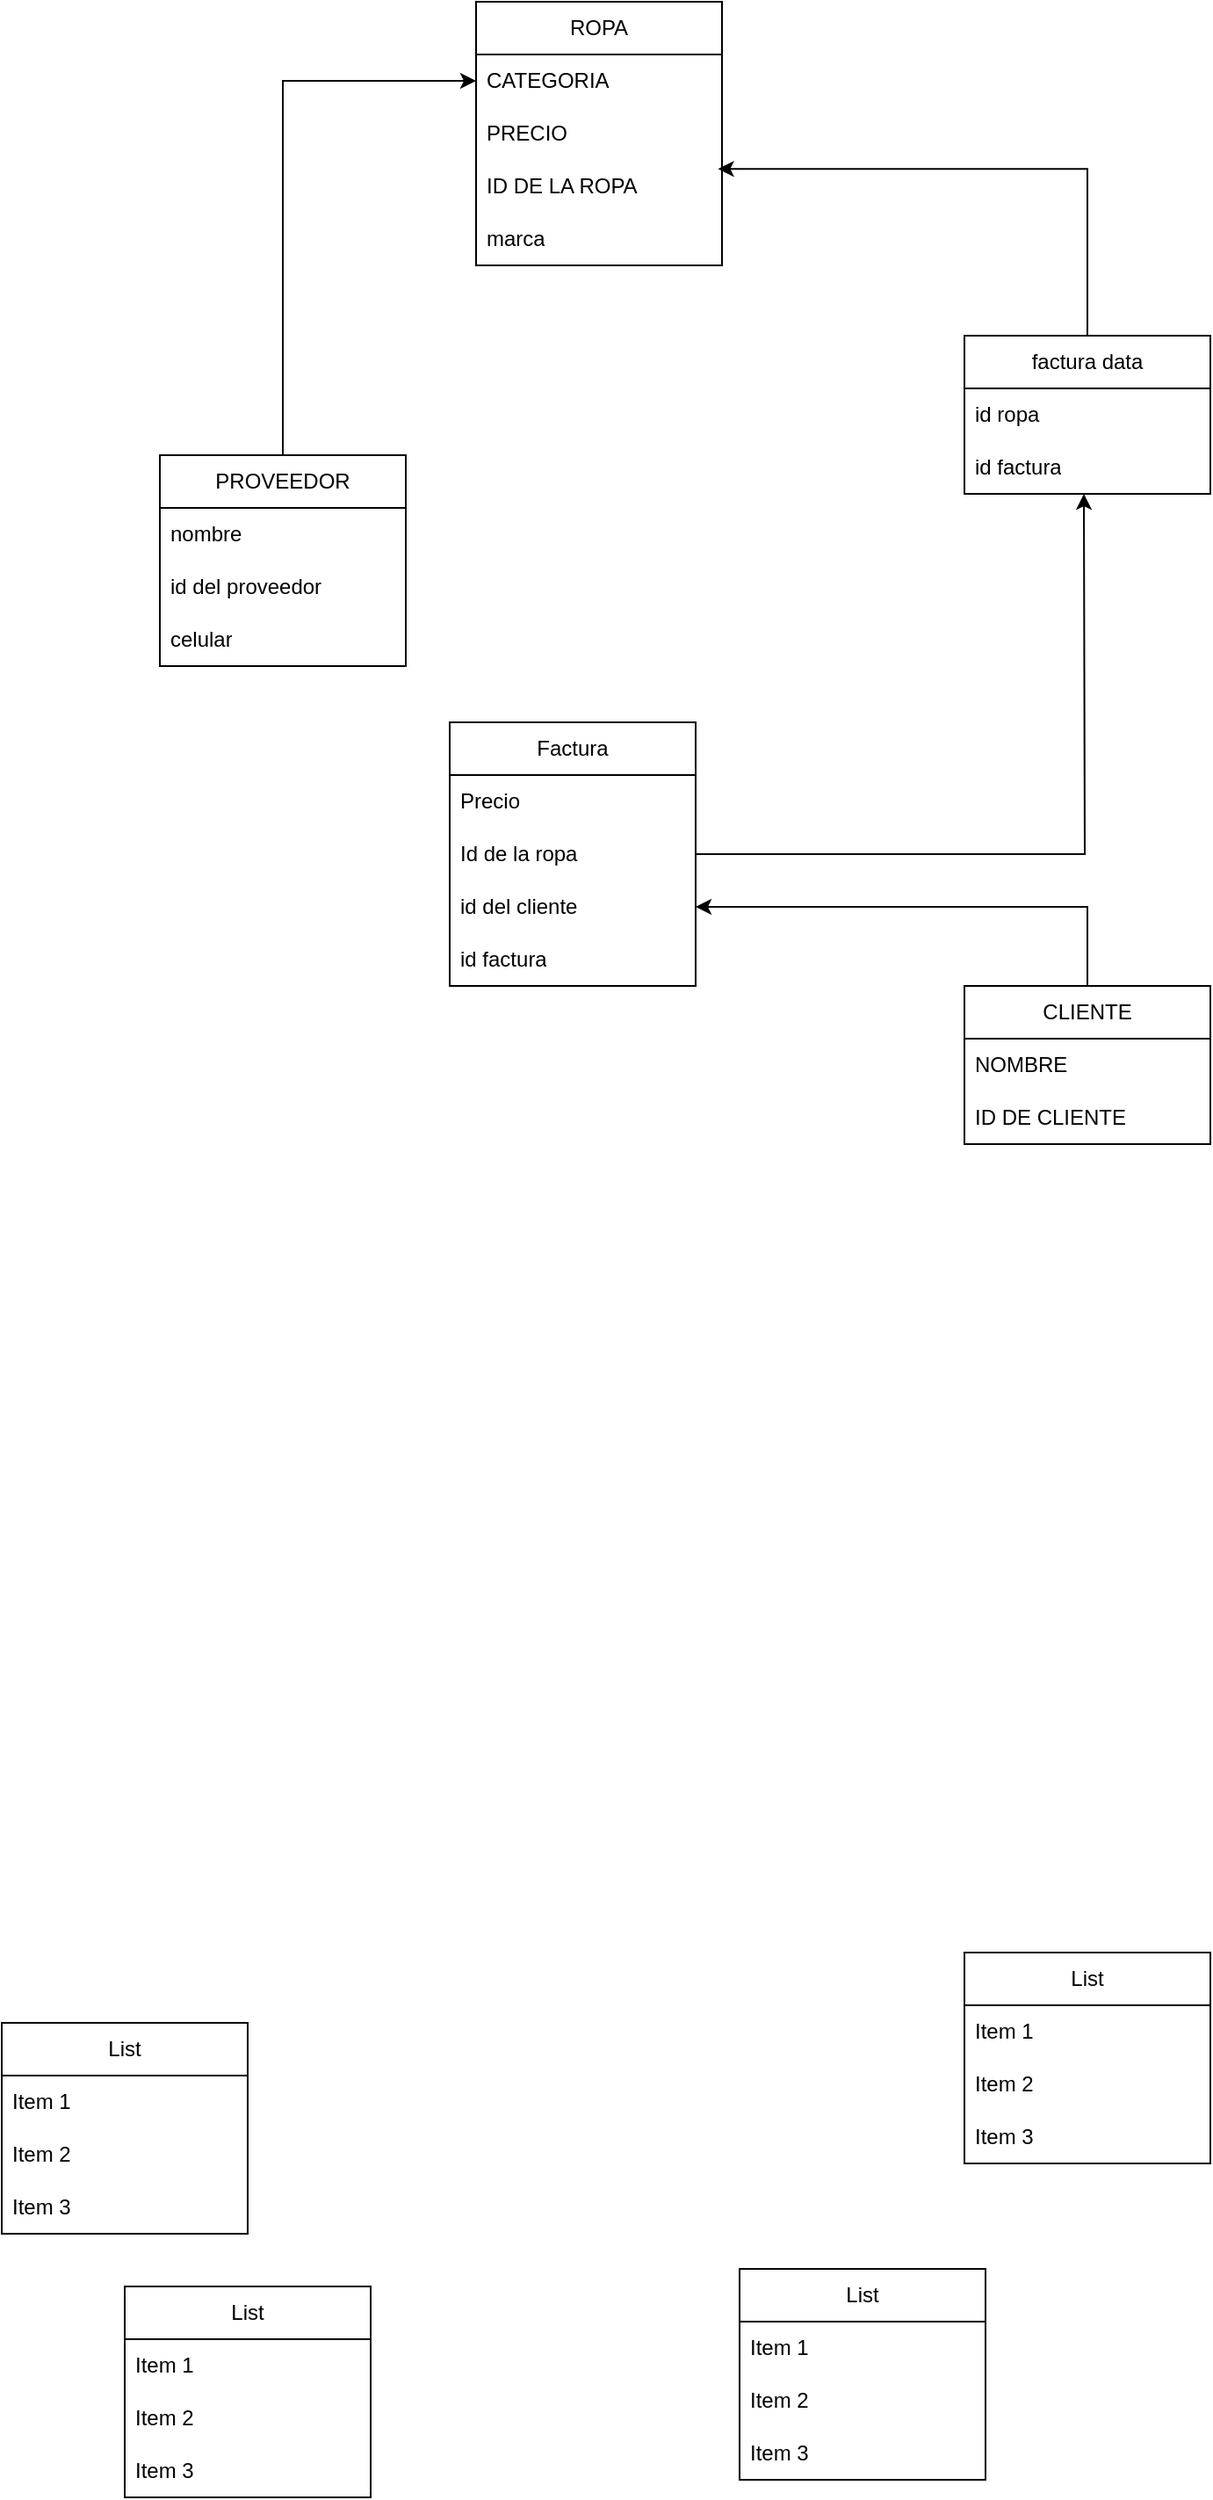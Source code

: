 <mxfile version="24.7.7">
  <diagram name="Página-1" id="-siDh4WeMUqEM1Wni683">
    <mxGraphModel dx="1235" dy="614" grid="1" gridSize="10" guides="1" tooltips="1" connect="1" arrows="1" fold="1" page="1" pageScale="1" pageWidth="850" pageHeight="1100" math="0" shadow="0">
      <root>
        <mxCell id="0" />
        <mxCell id="1" parent="0" />
        <mxCell id="fFDV8EobemNPgo9Erf_Q-2" value="CLIENTE" style="swimlane;fontStyle=0;childLayout=stackLayout;horizontal=1;startSize=30;horizontalStack=0;resizeParent=1;resizeParentMax=0;resizeLast=0;collapsible=1;marginBottom=0;whiteSpace=wrap;html=1;" parent="1" vertex="1">
          <mxGeometry x="648" y="580" width="140" height="90" as="geometry" />
        </mxCell>
        <mxCell id="fFDV8EobemNPgo9Erf_Q-3" value="NOMBRE" style="text;strokeColor=none;fillColor=none;align=left;verticalAlign=middle;spacingLeft=4;spacingRight=4;overflow=hidden;points=[[0,0.5],[1,0.5]];portConstraint=eastwest;rotatable=0;whiteSpace=wrap;html=1;" parent="fFDV8EobemNPgo9Erf_Q-2" vertex="1">
          <mxGeometry y="30" width="140" height="30" as="geometry" />
        </mxCell>
        <mxCell id="fFDV8EobemNPgo9Erf_Q-4" value="ID DE CLIENTE" style="text;strokeColor=none;fillColor=none;align=left;verticalAlign=middle;spacingLeft=4;spacingRight=4;overflow=hidden;points=[[0,0.5],[1,0.5]];portConstraint=eastwest;rotatable=0;whiteSpace=wrap;html=1;" parent="fFDV8EobemNPgo9Erf_Q-2" vertex="1">
          <mxGeometry y="60" width="140" height="30" as="geometry" />
        </mxCell>
        <mxCell id="fFDV8EobemNPgo9Erf_Q-11" value="ROPA" style="swimlane;fontStyle=0;childLayout=stackLayout;horizontal=1;startSize=30;horizontalStack=0;resizeParent=1;resizeParentMax=0;resizeLast=0;collapsible=1;marginBottom=0;whiteSpace=wrap;html=1;" parent="1" vertex="1">
          <mxGeometry x="370" y="20" width="140" height="150" as="geometry" />
        </mxCell>
        <mxCell id="fFDV8EobemNPgo9Erf_Q-12" value="CATEGORIA" style="text;strokeColor=none;fillColor=none;align=left;verticalAlign=middle;spacingLeft=4;spacingRight=4;overflow=hidden;points=[[0,0.5],[1,0.5]];portConstraint=eastwest;rotatable=0;whiteSpace=wrap;html=1;" parent="fFDV8EobemNPgo9Erf_Q-11" vertex="1">
          <mxGeometry y="30" width="140" height="30" as="geometry" />
        </mxCell>
        <mxCell id="fFDV8EobemNPgo9Erf_Q-13" value="PRECIO" style="text;strokeColor=none;fillColor=none;align=left;verticalAlign=middle;spacingLeft=4;spacingRight=4;overflow=hidden;points=[[0,0.5],[1,0.5]];portConstraint=eastwest;rotatable=0;whiteSpace=wrap;html=1;" parent="fFDV8EobemNPgo9Erf_Q-11" vertex="1">
          <mxGeometry y="60" width="140" height="30" as="geometry" />
        </mxCell>
        <mxCell id="fFDV8EobemNPgo9Erf_Q-14" value="ID DE LA ROPA" style="text;strokeColor=none;fillColor=none;align=left;verticalAlign=middle;spacingLeft=4;spacingRight=4;overflow=hidden;points=[[0,0.5],[1,0.5]];portConstraint=eastwest;rotatable=0;whiteSpace=wrap;html=1;" parent="fFDV8EobemNPgo9Erf_Q-11" vertex="1">
          <mxGeometry y="90" width="140" height="30" as="geometry" />
        </mxCell>
        <mxCell id="fFDV8EobemNPgo9Erf_Q-56" value="marca" style="text;strokeColor=none;fillColor=none;align=left;verticalAlign=middle;spacingLeft=4;spacingRight=4;overflow=hidden;points=[[0,0.5],[1,0.5]];portConstraint=eastwest;rotatable=0;whiteSpace=wrap;html=1;" parent="fFDV8EobemNPgo9Erf_Q-11" vertex="1">
          <mxGeometry y="120" width="140" height="30" as="geometry" />
        </mxCell>
        <mxCell id="fFDV8EobemNPgo9Erf_Q-15" value="PROVEEDOR" style="swimlane;fontStyle=0;childLayout=stackLayout;horizontal=1;startSize=30;horizontalStack=0;resizeParent=1;resizeParentMax=0;resizeLast=0;collapsible=1;marginBottom=0;whiteSpace=wrap;html=1;" parent="1" vertex="1">
          <mxGeometry x="190" y="278" width="140" height="120" as="geometry" />
        </mxCell>
        <mxCell id="fFDV8EobemNPgo9Erf_Q-16" value="nombre" style="text;strokeColor=none;fillColor=none;align=left;verticalAlign=middle;spacingLeft=4;spacingRight=4;overflow=hidden;points=[[0,0.5],[1,0.5]];portConstraint=eastwest;rotatable=0;whiteSpace=wrap;html=1;" parent="fFDV8EobemNPgo9Erf_Q-15" vertex="1">
          <mxGeometry y="30" width="140" height="30" as="geometry" />
        </mxCell>
        <mxCell id="fFDV8EobemNPgo9Erf_Q-17" value="id del proveedor" style="text;strokeColor=none;fillColor=none;align=left;verticalAlign=middle;spacingLeft=4;spacingRight=4;overflow=hidden;points=[[0,0.5],[1,0.5]];portConstraint=eastwest;rotatable=0;whiteSpace=wrap;html=1;" parent="fFDV8EobemNPgo9Erf_Q-15" vertex="1">
          <mxGeometry y="60" width="140" height="30" as="geometry" />
        </mxCell>
        <mxCell id="fFDV8EobemNPgo9Erf_Q-18" value="celular" style="text;strokeColor=none;fillColor=none;align=left;verticalAlign=middle;spacingLeft=4;spacingRight=4;overflow=hidden;points=[[0,0.5],[1,0.5]];portConstraint=eastwest;rotatable=0;whiteSpace=wrap;html=1;" parent="fFDV8EobemNPgo9Erf_Q-15" vertex="1">
          <mxGeometry y="90" width="140" height="30" as="geometry" />
        </mxCell>
        <mxCell id="pLV2IDlNjLAuYpJZxUQc-5" style="edgeStyle=orthogonalEdgeStyle;rounded=0;orthogonalLoop=1;jettySize=auto;html=1;exitX=0.5;exitY=0;exitDx=0;exitDy=0;" edge="1" parent="1" source="fFDV8EobemNPgo9Erf_Q-2" target="pLV2IDlNjLAuYpJZxUQc-4">
          <mxGeometry relative="1" as="geometry">
            <mxPoint x="720.059" y="398" as="sourcePoint" />
          </mxGeometry>
        </mxCell>
        <mxCell id="fFDV8EobemNPgo9Erf_Q-64" value="" style="edgeStyle=orthogonalEdgeStyle;rounded=0;orthogonalLoop=1;jettySize=auto;html=1;entryX=0;entryY=0.5;entryDx=0;entryDy=0;" parent="1" source="fFDV8EobemNPgo9Erf_Q-15" target="fFDV8EobemNPgo9Erf_Q-12" edge="1">
          <mxGeometry relative="1" as="geometry">
            <mxPoint x="90" y="278" as="sourcePoint" />
            <mxPoint x="390" y="165" as="targetPoint" />
          </mxGeometry>
        </mxCell>
        <mxCell id="pLV2IDlNjLAuYpJZxUQc-1" value="Factura" style="swimlane;fontStyle=0;childLayout=stackLayout;horizontal=1;startSize=30;horizontalStack=0;resizeParent=1;resizeParentMax=0;resizeLast=0;collapsible=1;marginBottom=0;whiteSpace=wrap;html=1;" vertex="1" parent="1">
          <mxGeometry x="355" y="430" width="140" height="150" as="geometry" />
        </mxCell>
        <mxCell id="pLV2IDlNjLAuYpJZxUQc-2" value="Precio" style="text;strokeColor=none;fillColor=none;align=left;verticalAlign=middle;spacingLeft=4;spacingRight=4;overflow=hidden;points=[[0,0.5],[1,0.5]];portConstraint=eastwest;rotatable=0;whiteSpace=wrap;html=1;" vertex="1" parent="pLV2IDlNjLAuYpJZxUQc-1">
          <mxGeometry y="30" width="140" height="30" as="geometry" />
        </mxCell>
        <mxCell id="pLV2IDlNjLAuYpJZxUQc-3" value="Id de la ropa" style="text;strokeColor=none;fillColor=none;align=left;verticalAlign=middle;spacingLeft=4;spacingRight=4;overflow=hidden;points=[[0,0.5],[1,0.5]];portConstraint=eastwest;rotatable=0;whiteSpace=wrap;html=1;" vertex="1" parent="pLV2IDlNjLAuYpJZxUQc-1">
          <mxGeometry y="60" width="140" height="30" as="geometry" />
        </mxCell>
        <mxCell id="pLV2IDlNjLAuYpJZxUQc-4" value="id del cliente" style="text;strokeColor=none;fillColor=none;align=left;verticalAlign=middle;spacingLeft=4;spacingRight=4;overflow=hidden;points=[[0,0.5],[1,0.5]];portConstraint=eastwest;rotatable=0;whiteSpace=wrap;html=1;" vertex="1" parent="pLV2IDlNjLAuYpJZxUQc-1">
          <mxGeometry y="90" width="140" height="30" as="geometry" />
        </mxCell>
        <mxCell id="pLV2IDlNjLAuYpJZxUQc-12" value="id factura" style="text;strokeColor=none;fillColor=none;align=left;verticalAlign=middle;spacingLeft=4;spacingRight=4;overflow=hidden;points=[[0,0.5],[1,0.5]];portConstraint=eastwest;rotatable=0;whiteSpace=wrap;html=1;" vertex="1" parent="pLV2IDlNjLAuYpJZxUQc-1">
          <mxGeometry y="120" width="140" height="30" as="geometry" />
        </mxCell>
        <mxCell id="pLV2IDlNjLAuYpJZxUQc-6" style="edgeStyle=orthogonalEdgeStyle;rounded=0;orthogonalLoop=1;jettySize=auto;html=1;" edge="1" parent="1" source="pLV2IDlNjLAuYpJZxUQc-1">
          <mxGeometry relative="1" as="geometry">
            <mxPoint x="716" y="300" as="targetPoint" />
          </mxGeometry>
        </mxCell>
        <mxCell id="pLV2IDlNjLAuYpJZxUQc-7" value="factura data" style="swimlane;fontStyle=0;childLayout=stackLayout;horizontal=1;startSize=30;horizontalStack=0;resizeParent=1;resizeParentMax=0;resizeLast=0;collapsible=1;marginBottom=0;whiteSpace=wrap;html=1;" vertex="1" parent="1">
          <mxGeometry x="648" y="210" width="140" height="90" as="geometry" />
        </mxCell>
        <mxCell id="pLV2IDlNjLAuYpJZxUQc-8" value="id ropa" style="text;strokeColor=none;fillColor=none;align=left;verticalAlign=middle;spacingLeft=4;spacingRight=4;overflow=hidden;points=[[0,0.5],[1,0.5]];portConstraint=eastwest;rotatable=0;whiteSpace=wrap;html=1;" vertex="1" parent="pLV2IDlNjLAuYpJZxUQc-7">
          <mxGeometry y="30" width="140" height="30" as="geometry" />
        </mxCell>
        <mxCell id="pLV2IDlNjLAuYpJZxUQc-9" value="id factura" style="text;strokeColor=none;fillColor=none;align=left;verticalAlign=middle;spacingLeft=4;spacingRight=4;overflow=hidden;points=[[0,0.5],[1,0.5]];portConstraint=eastwest;rotatable=0;whiteSpace=wrap;html=1;" vertex="1" parent="pLV2IDlNjLAuYpJZxUQc-7">
          <mxGeometry y="60" width="140" height="30" as="geometry" />
        </mxCell>
        <mxCell id="pLV2IDlNjLAuYpJZxUQc-11" style="edgeStyle=orthogonalEdgeStyle;rounded=0;orthogonalLoop=1;jettySize=auto;html=1;entryX=0.984;entryY=0.169;entryDx=0;entryDy=0;entryPerimeter=0;" edge="1" parent="1" source="pLV2IDlNjLAuYpJZxUQc-7" target="fFDV8EobemNPgo9Erf_Q-14">
          <mxGeometry relative="1" as="geometry" />
        </mxCell>
        <mxCell id="pLV2IDlNjLAuYpJZxUQc-15" value="List" style="swimlane;fontStyle=0;childLayout=stackLayout;horizontal=1;startSize=30;horizontalStack=0;resizeParent=1;resizeParentMax=0;resizeLast=0;collapsible=1;marginBottom=0;whiteSpace=wrap;html=1;" vertex="1" parent="1">
          <mxGeometry x="100" y="1170" width="140" height="120" as="geometry" />
        </mxCell>
        <mxCell id="pLV2IDlNjLAuYpJZxUQc-16" value="Item 1" style="text;strokeColor=none;fillColor=none;align=left;verticalAlign=middle;spacingLeft=4;spacingRight=4;overflow=hidden;points=[[0,0.5],[1,0.5]];portConstraint=eastwest;rotatable=0;whiteSpace=wrap;html=1;" vertex="1" parent="pLV2IDlNjLAuYpJZxUQc-15">
          <mxGeometry y="30" width="140" height="30" as="geometry" />
        </mxCell>
        <mxCell id="pLV2IDlNjLAuYpJZxUQc-17" value="Item 2" style="text;strokeColor=none;fillColor=none;align=left;verticalAlign=middle;spacingLeft=4;spacingRight=4;overflow=hidden;points=[[0,0.5],[1,0.5]];portConstraint=eastwest;rotatable=0;whiteSpace=wrap;html=1;" vertex="1" parent="pLV2IDlNjLAuYpJZxUQc-15">
          <mxGeometry y="60" width="140" height="30" as="geometry" />
        </mxCell>
        <mxCell id="pLV2IDlNjLAuYpJZxUQc-18" value="Item 3" style="text;strokeColor=none;fillColor=none;align=left;verticalAlign=middle;spacingLeft=4;spacingRight=4;overflow=hidden;points=[[0,0.5],[1,0.5]];portConstraint=eastwest;rotatable=0;whiteSpace=wrap;html=1;" vertex="1" parent="pLV2IDlNjLAuYpJZxUQc-15">
          <mxGeometry y="90" width="140" height="30" as="geometry" />
        </mxCell>
        <mxCell id="pLV2IDlNjLAuYpJZxUQc-19" value="List" style="swimlane;fontStyle=0;childLayout=stackLayout;horizontal=1;startSize=30;horizontalStack=0;resizeParent=1;resizeParentMax=0;resizeLast=0;collapsible=1;marginBottom=0;whiteSpace=wrap;html=1;" vertex="1" parent="1">
          <mxGeometry x="520" y="1310" width="140" height="120" as="geometry" />
        </mxCell>
        <mxCell id="pLV2IDlNjLAuYpJZxUQc-20" value="Item 1" style="text;strokeColor=none;fillColor=none;align=left;verticalAlign=middle;spacingLeft=4;spacingRight=4;overflow=hidden;points=[[0,0.5],[1,0.5]];portConstraint=eastwest;rotatable=0;whiteSpace=wrap;html=1;" vertex="1" parent="pLV2IDlNjLAuYpJZxUQc-19">
          <mxGeometry y="30" width="140" height="30" as="geometry" />
        </mxCell>
        <mxCell id="pLV2IDlNjLAuYpJZxUQc-21" value="Item 2" style="text;strokeColor=none;fillColor=none;align=left;verticalAlign=middle;spacingLeft=4;spacingRight=4;overflow=hidden;points=[[0,0.5],[1,0.5]];portConstraint=eastwest;rotatable=0;whiteSpace=wrap;html=1;" vertex="1" parent="pLV2IDlNjLAuYpJZxUQc-19">
          <mxGeometry y="60" width="140" height="30" as="geometry" />
        </mxCell>
        <mxCell id="pLV2IDlNjLAuYpJZxUQc-22" value="Item 3" style="text;strokeColor=none;fillColor=none;align=left;verticalAlign=middle;spacingLeft=4;spacingRight=4;overflow=hidden;points=[[0,0.5],[1,0.5]];portConstraint=eastwest;rotatable=0;whiteSpace=wrap;html=1;" vertex="1" parent="pLV2IDlNjLAuYpJZxUQc-19">
          <mxGeometry y="90" width="140" height="30" as="geometry" />
        </mxCell>
        <mxCell id="pLV2IDlNjLAuYpJZxUQc-23" value="List" style="swimlane;fontStyle=0;childLayout=stackLayout;horizontal=1;startSize=30;horizontalStack=0;resizeParent=1;resizeParentMax=0;resizeLast=0;collapsible=1;marginBottom=0;whiteSpace=wrap;html=1;" vertex="1" parent="1">
          <mxGeometry x="170" y="1320" width="140" height="120" as="geometry" />
        </mxCell>
        <mxCell id="pLV2IDlNjLAuYpJZxUQc-24" value="Item 1" style="text;strokeColor=none;fillColor=none;align=left;verticalAlign=middle;spacingLeft=4;spacingRight=4;overflow=hidden;points=[[0,0.5],[1,0.5]];portConstraint=eastwest;rotatable=0;whiteSpace=wrap;html=1;" vertex="1" parent="pLV2IDlNjLAuYpJZxUQc-23">
          <mxGeometry y="30" width="140" height="30" as="geometry" />
        </mxCell>
        <mxCell id="pLV2IDlNjLAuYpJZxUQc-25" value="Item 2" style="text;strokeColor=none;fillColor=none;align=left;verticalAlign=middle;spacingLeft=4;spacingRight=4;overflow=hidden;points=[[0,0.5],[1,0.5]];portConstraint=eastwest;rotatable=0;whiteSpace=wrap;html=1;" vertex="1" parent="pLV2IDlNjLAuYpJZxUQc-23">
          <mxGeometry y="60" width="140" height="30" as="geometry" />
        </mxCell>
        <mxCell id="pLV2IDlNjLAuYpJZxUQc-26" value="Item 3" style="text;strokeColor=none;fillColor=none;align=left;verticalAlign=middle;spacingLeft=4;spacingRight=4;overflow=hidden;points=[[0,0.5],[1,0.5]];portConstraint=eastwest;rotatable=0;whiteSpace=wrap;html=1;" vertex="1" parent="pLV2IDlNjLAuYpJZxUQc-23">
          <mxGeometry y="90" width="140" height="30" as="geometry" />
        </mxCell>
        <mxCell id="pLV2IDlNjLAuYpJZxUQc-27" value="List" style="swimlane;fontStyle=0;childLayout=stackLayout;horizontal=1;startSize=30;horizontalStack=0;resizeParent=1;resizeParentMax=0;resizeLast=0;collapsible=1;marginBottom=0;whiteSpace=wrap;html=1;" vertex="1" parent="1">
          <mxGeometry x="648" y="1130" width="140" height="120" as="geometry" />
        </mxCell>
        <mxCell id="pLV2IDlNjLAuYpJZxUQc-28" value="Item 1" style="text;strokeColor=none;fillColor=none;align=left;verticalAlign=middle;spacingLeft=4;spacingRight=4;overflow=hidden;points=[[0,0.5],[1,0.5]];portConstraint=eastwest;rotatable=0;whiteSpace=wrap;html=1;" vertex="1" parent="pLV2IDlNjLAuYpJZxUQc-27">
          <mxGeometry y="30" width="140" height="30" as="geometry" />
        </mxCell>
        <mxCell id="pLV2IDlNjLAuYpJZxUQc-29" value="Item 2" style="text;strokeColor=none;fillColor=none;align=left;verticalAlign=middle;spacingLeft=4;spacingRight=4;overflow=hidden;points=[[0,0.5],[1,0.5]];portConstraint=eastwest;rotatable=0;whiteSpace=wrap;html=1;" vertex="1" parent="pLV2IDlNjLAuYpJZxUQc-27">
          <mxGeometry y="60" width="140" height="30" as="geometry" />
        </mxCell>
        <mxCell id="pLV2IDlNjLAuYpJZxUQc-30" value="Item 3" style="text;strokeColor=none;fillColor=none;align=left;verticalAlign=middle;spacingLeft=4;spacingRight=4;overflow=hidden;points=[[0,0.5],[1,0.5]];portConstraint=eastwest;rotatable=0;whiteSpace=wrap;html=1;" vertex="1" parent="pLV2IDlNjLAuYpJZxUQc-27">
          <mxGeometry y="90" width="140" height="30" as="geometry" />
        </mxCell>
      </root>
    </mxGraphModel>
  </diagram>
</mxfile>
